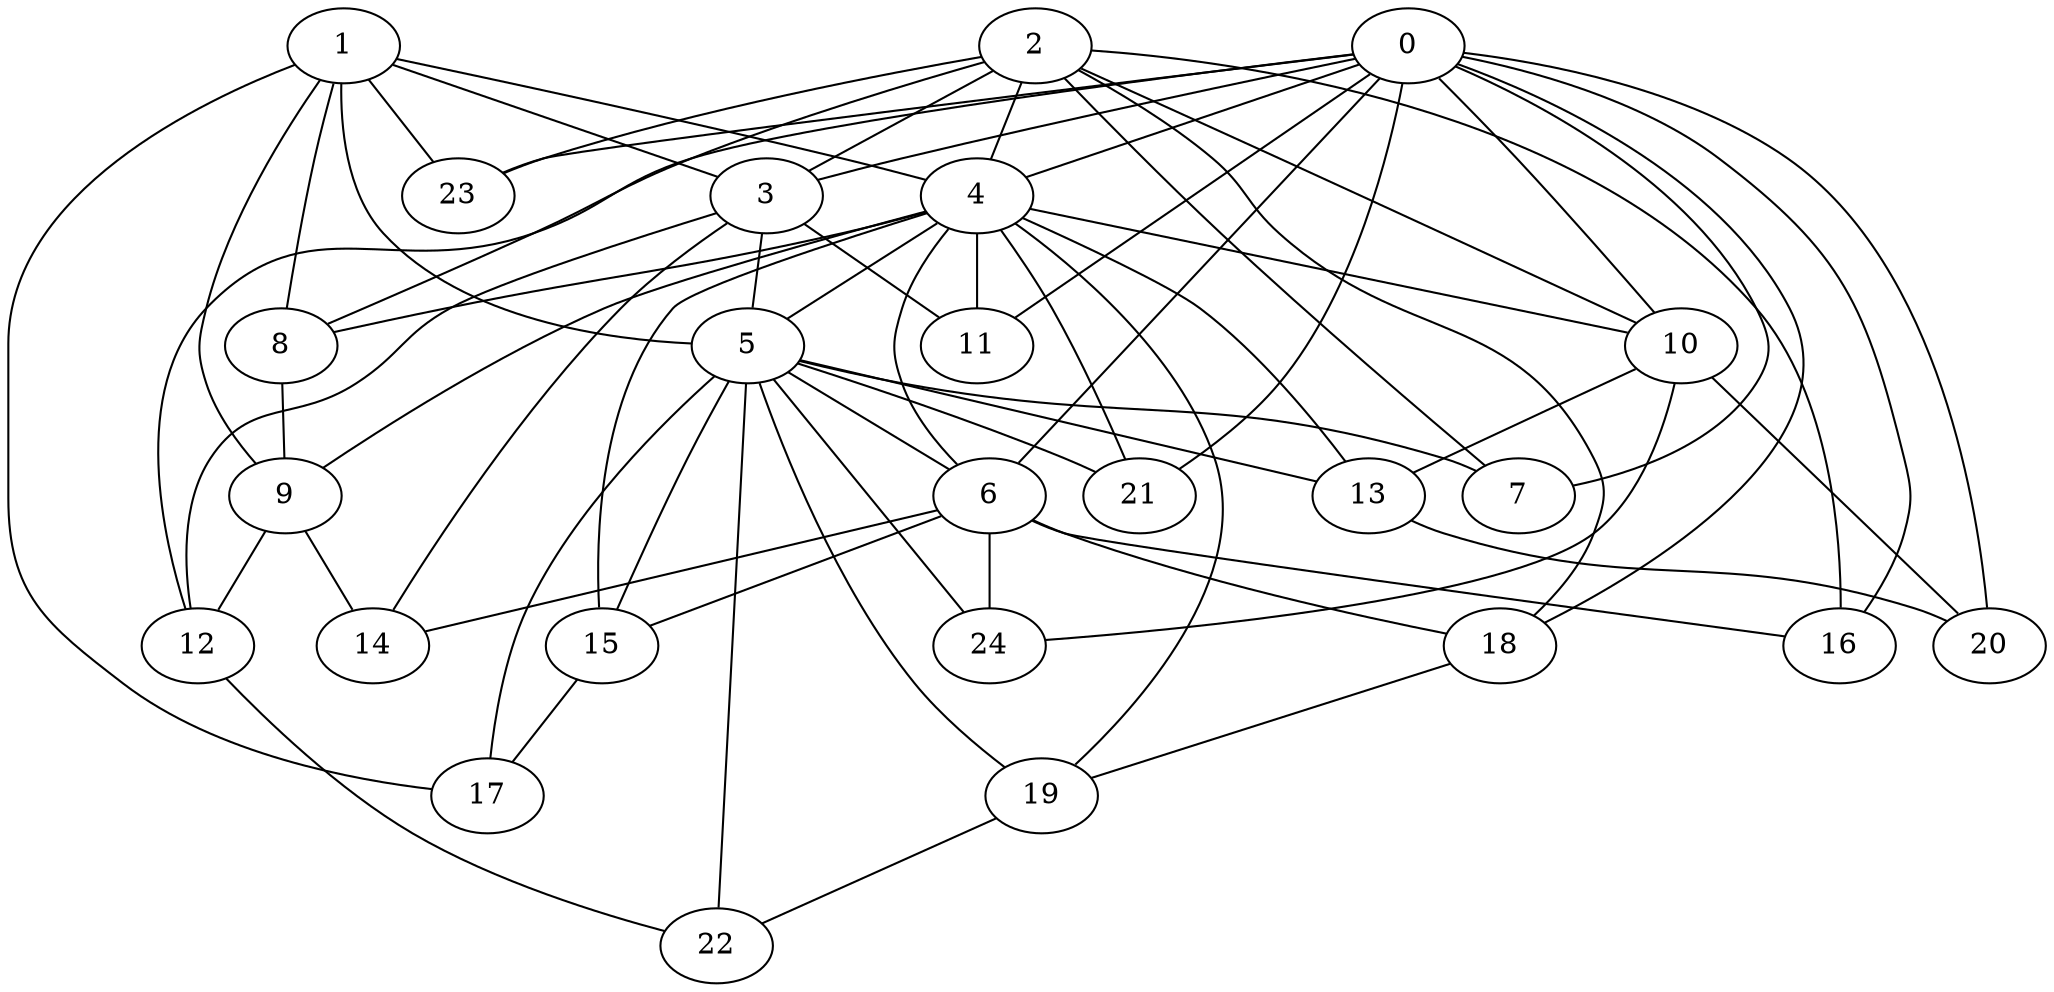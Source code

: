strict graph "barabasi_albert_graph(25,3)" {
0;
1;
2;
3;
4;
5;
6;
7;
8;
9;
10;
11;
12;
13;
14;
15;
16;
17;
18;
19;
20;
21;
22;
23;
24;
0 -- 3  [is_available=True, prob="1.0"];
0 -- 4  [is_available=True, prob="1.0"];
0 -- 6  [is_available=True, prob="0.754941066674"];
0 -- 7  [is_available=True, prob="1.0"];
0 -- 10  [is_available=True, prob="0.936627112965"];
0 -- 11  [is_available=True, prob="0.99778398292"];
0 -- 12  [is_available=True, prob="0.809083203933"];
0 -- 16  [is_available=True, prob="0.763478255722"];
0 -- 18  [is_available=True, prob="1.0"];
0 -- 20  [is_available=True, prob="0.0276281023813"];
0 -- 21  [is_available=True, prob="0.874985210338"];
0 -- 23  [is_available=True, prob="0.433532429904"];
1 -- 3  [is_available=True, prob="0.840158934888"];
1 -- 4  [is_available=True, prob="0.0594670301954"];
1 -- 5  [is_available=True, prob="0.367671546232"];
1 -- 8  [is_available=True, prob="0.937179044508"];
1 -- 9  [is_available=True, prob="0.787510277619"];
1 -- 17  [is_available=True, prob="1.0"];
1 -- 23  [is_available=True, prob="1.0"];
2 -- 3  [is_available=True, prob="1.0"];
2 -- 4  [is_available=True, prob="0.511061611219"];
2 -- 7  [is_available=True, prob="0.403626701211"];
2 -- 8  [is_available=True, prob="0.685699213803"];
2 -- 10  [is_available=True, prob="0.01320315215"];
2 -- 16  [is_available=True, prob="0.467349024327"];
2 -- 18  [is_available=True, prob="1.0"];
2 -- 23  [is_available=True, prob="0.125858810899"];
3 -- 5  [is_available=True, prob="0.727981526622"];
3 -- 11  [is_available=True, prob="0.356910278693"];
3 -- 12  [is_available=True, prob="1.0"];
3 -- 14  [is_available=True, prob="1.0"];
4 -- 5  [is_available=True, prob="0.759385540004"];
4 -- 6  [is_available=True, prob="0.313812199424"];
4 -- 8  [is_available=True, prob="0.437438881926"];
4 -- 9  [is_available=True, prob="0.0847333548243"];
4 -- 10  [is_available=True, prob="0.398683657694"];
4 -- 11  [is_available=True, prob="0.511766964025"];
4 -- 13  [is_available=True, prob="0.873399346954"];
4 -- 15  [is_available=True, prob="0.147508522446"];
4 -- 19  [is_available=True, prob="0.518657409549"];
4 -- 21  [is_available=True, prob="0.0178647704148"];
5 -- 6  [is_available=True, prob="0.109325820005"];
5 -- 7  [is_available=True, prob="1.0"];
5 -- 13  [is_available=True, prob="0.175386419384"];
5 -- 15  [is_available=True, prob="0.895047337209"];
5 -- 17  [is_available=True, prob="1.0"];
5 -- 19  [is_available=True, prob="0.289761744756"];
5 -- 21  [is_available=True, prob="0.533899274051"];
5 -- 22  [is_available=True, prob="0.467523431957"];
5 -- 24  [is_available=True, prob="0.483222635968"];
6 -- 14  [is_available=True, prob="0.158770064647"];
6 -- 15  [is_available=True, prob="1.0"];
6 -- 16  [is_available=True, prob="1.0"];
6 -- 18  [is_available=True, prob="1.0"];
6 -- 24  [is_available=True, prob="0.402123039864"];
8 -- 9  [is_available=True, prob="0.00234894561472"];
9 -- 14  [is_available=True, prob="0.00730666994593"];
9 -- 12  [is_available=True, prob="0.303892118925"];
10 -- 13  [is_available=True, prob="0.263235420769"];
10 -- 20  [is_available=True, prob="1.0"];
10 -- 24  [is_available=True, prob="0.565574443077"];
12 -- 22  [is_available=True, prob="0.492240550539"];
13 -- 20  [is_available=True, prob="1.0"];
15 -- 17  [is_available=True, prob="1.0"];
18 -- 19  [is_available=True, prob="0.434915746972"];
19 -- 22  [is_available=True, prob="0.986871317663"];
}
